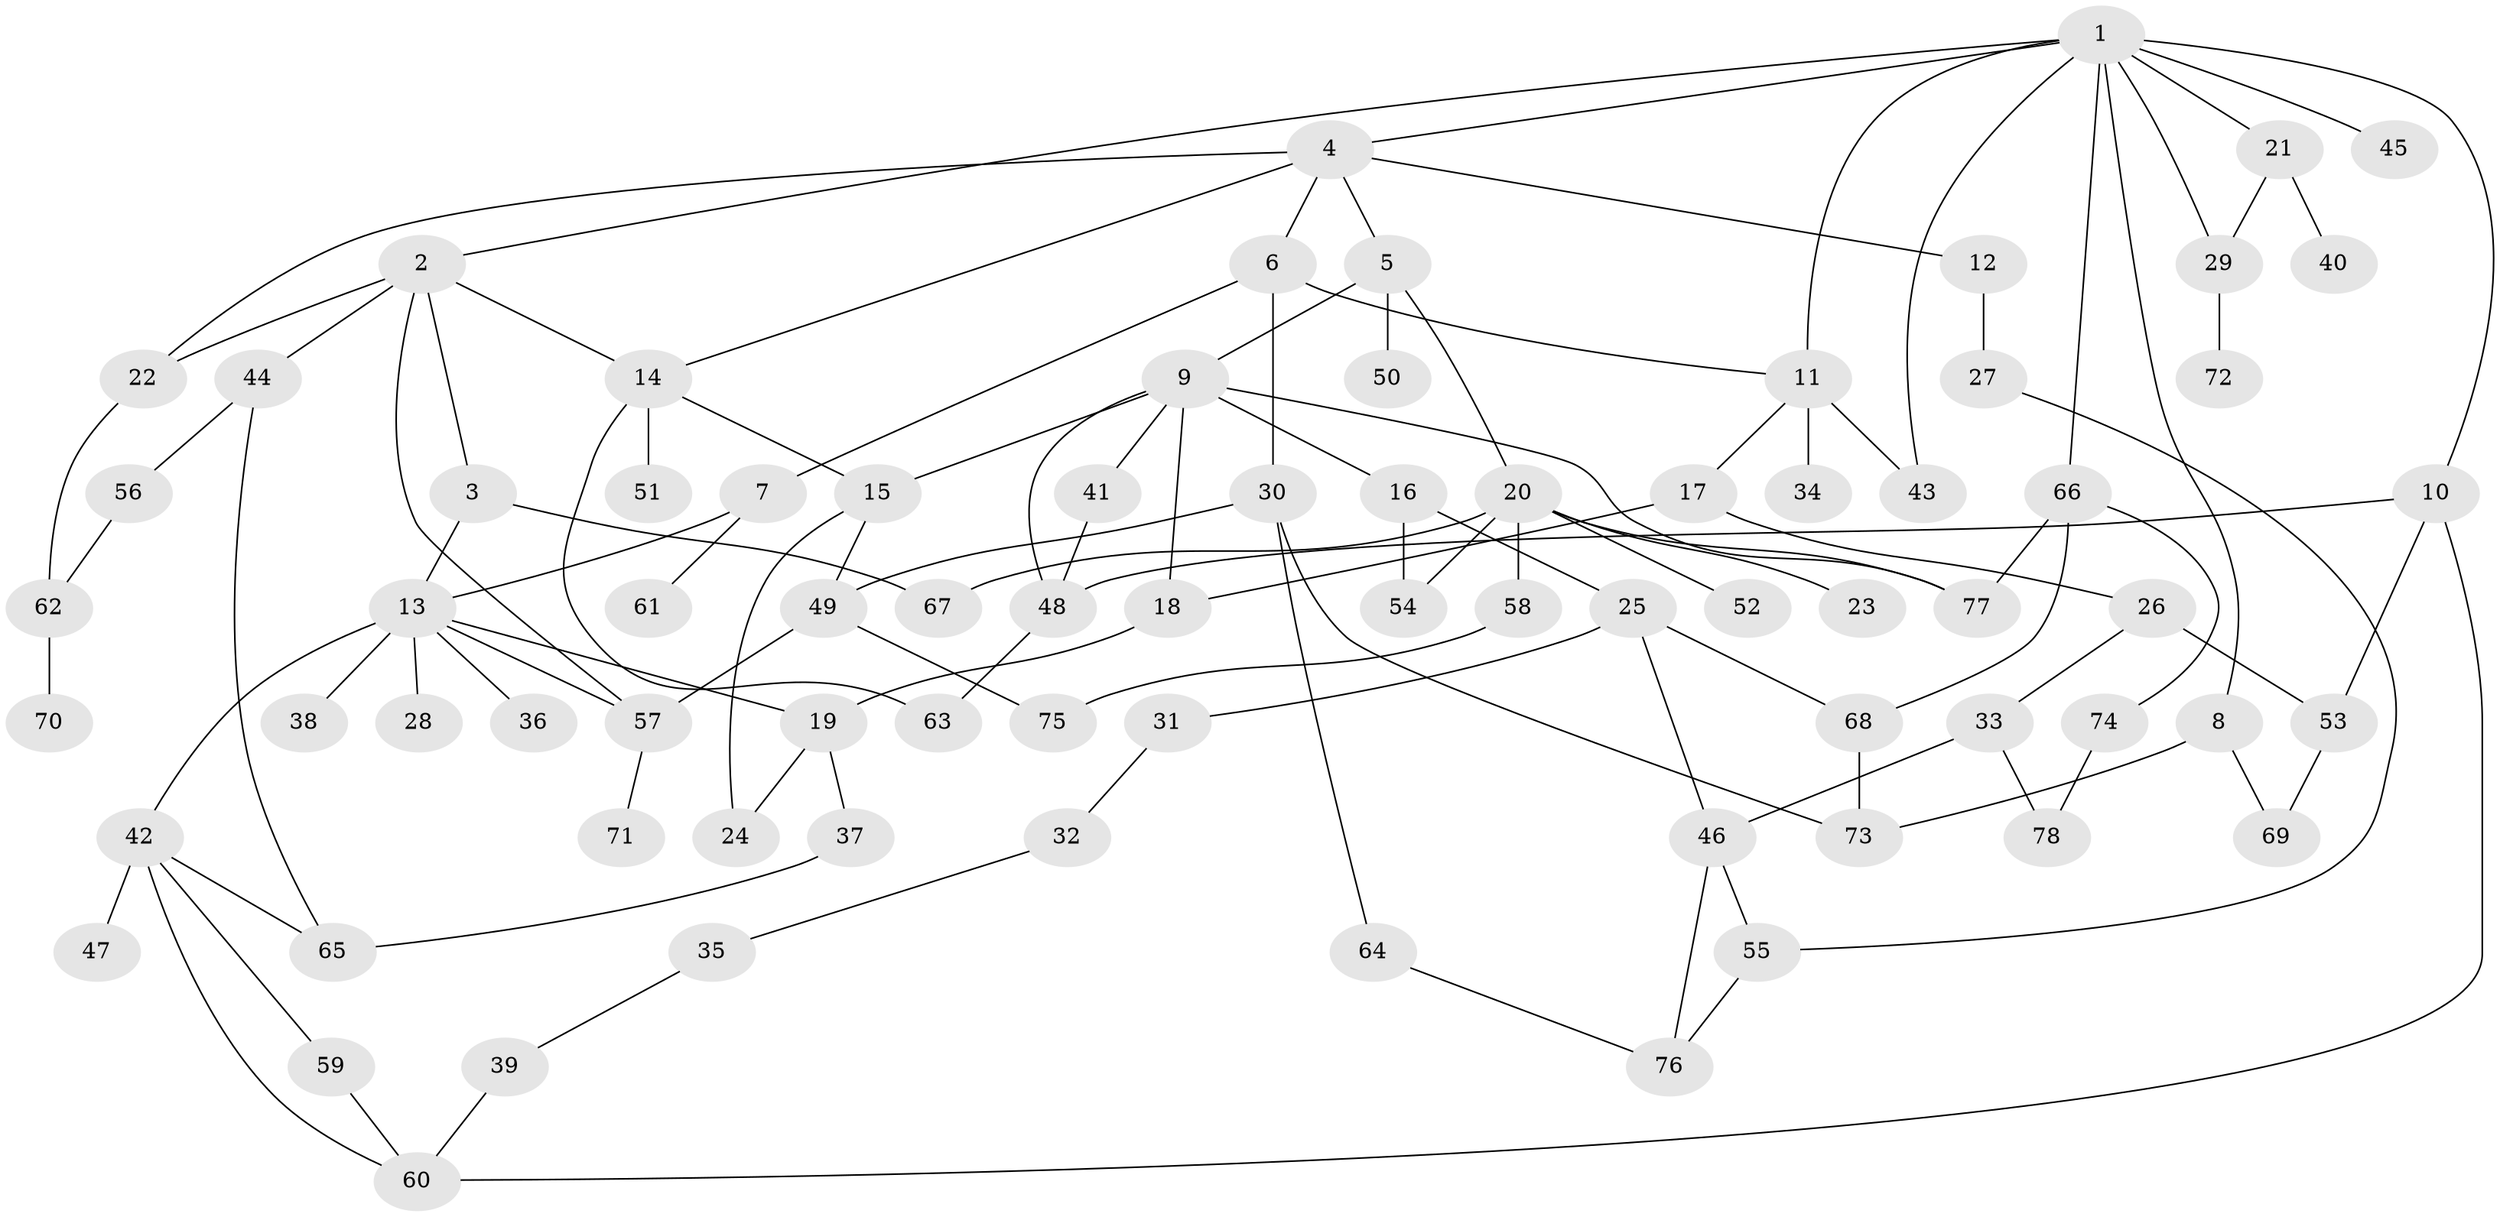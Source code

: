 // Generated by graph-tools (version 1.1) at 2025/25/03/09/25 03:25:33]
// undirected, 78 vertices, 114 edges
graph export_dot {
graph [start="1"]
  node [color=gray90,style=filled];
  1;
  2;
  3;
  4;
  5;
  6;
  7;
  8;
  9;
  10;
  11;
  12;
  13;
  14;
  15;
  16;
  17;
  18;
  19;
  20;
  21;
  22;
  23;
  24;
  25;
  26;
  27;
  28;
  29;
  30;
  31;
  32;
  33;
  34;
  35;
  36;
  37;
  38;
  39;
  40;
  41;
  42;
  43;
  44;
  45;
  46;
  47;
  48;
  49;
  50;
  51;
  52;
  53;
  54;
  55;
  56;
  57;
  58;
  59;
  60;
  61;
  62;
  63;
  64;
  65;
  66;
  67;
  68;
  69;
  70;
  71;
  72;
  73;
  74;
  75;
  76;
  77;
  78;
  1 -- 2;
  1 -- 4;
  1 -- 8;
  1 -- 10;
  1 -- 21;
  1 -- 45;
  1 -- 66;
  1 -- 43;
  1 -- 29;
  1 -- 11;
  2 -- 3;
  2 -- 22;
  2 -- 44;
  2 -- 14;
  2 -- 57;
  3 -- 67;
  3 -- 13;
  4 -- 5;
  4 -- 6;
  4 -- 12;
  4 -- 14;
  4 -- 22;
  5 -- 9;
  5 -- 20;
  5 -- 50;
  6 -- 7;
  6 -- 11;
  6 -- 30;
  7 -- 13;
  7 -- 61;
  8 -- 73;
  8 -- 69;
  9 -- 15;
  9 -- 16;
  9 -- 41;
  9 -- 77;
  9 -- 48;
  9 -- 18;
  10 -- 53;
  10 -- 60;
  10 -- 48;
  11 -- 17;
  11 -- 34;
  11 -- 43;
  12 -- 27;
  13 -- 28;
  13 -- 36;
  13 -- 38;
  13 -- 42;
  13 -- 57;
  13 -- 19;
  14 -- 51;
  14 -- 63;
  14 -- 15;
  15 -- 49;
  15 -- 24;
  16 -- 25;
  16 -- 54;
  17 -- 18;
  17 -- 26;
  18 -- 19;
  19 -- 24;
  19 -- 37;
  20 -- 23;
  20 -- 52;
  20 -- 54;
  20 -- 58;
  20 -- 77;
  20 -- 67;
  21 -- 29;
  21 -- 40;
  22 -- 62;
  25 -- 31;
  25 -- 46;
  25 -- 68;
  26 -- 33;
  26 -- 53;
  27 -- 55;
  29 -- 72;
  30 -- 49;
  30 -- 64;
  30 -- 73;
  31 -- 32;
  32 -- 35;
  33 -- 46;
  33 -- 78;
  35 -- 39;
  37 -- 65;
  39 -- 60;
  41 -- 48;
  42 -- 47;
  42 -- 59;
  42 -- 65;
  42 -- 60;
  44 -- 56;
  44 -- 65;
  46 -- 55;
  46 -- 76;
  48 -- 63;
  49 -- 75;
  49 -- 57;
  53 -- 69;
  55 -- 76;
  56 -- 62;
  57 -- 71;
  58 -- 75;
  59 -- 60;
  62 -- 70;
  64 -- 76;
  66 -- 68;
  66 -- 74;
  66 -- 77;
  68 -- 73;
  74 -- 78;
}
